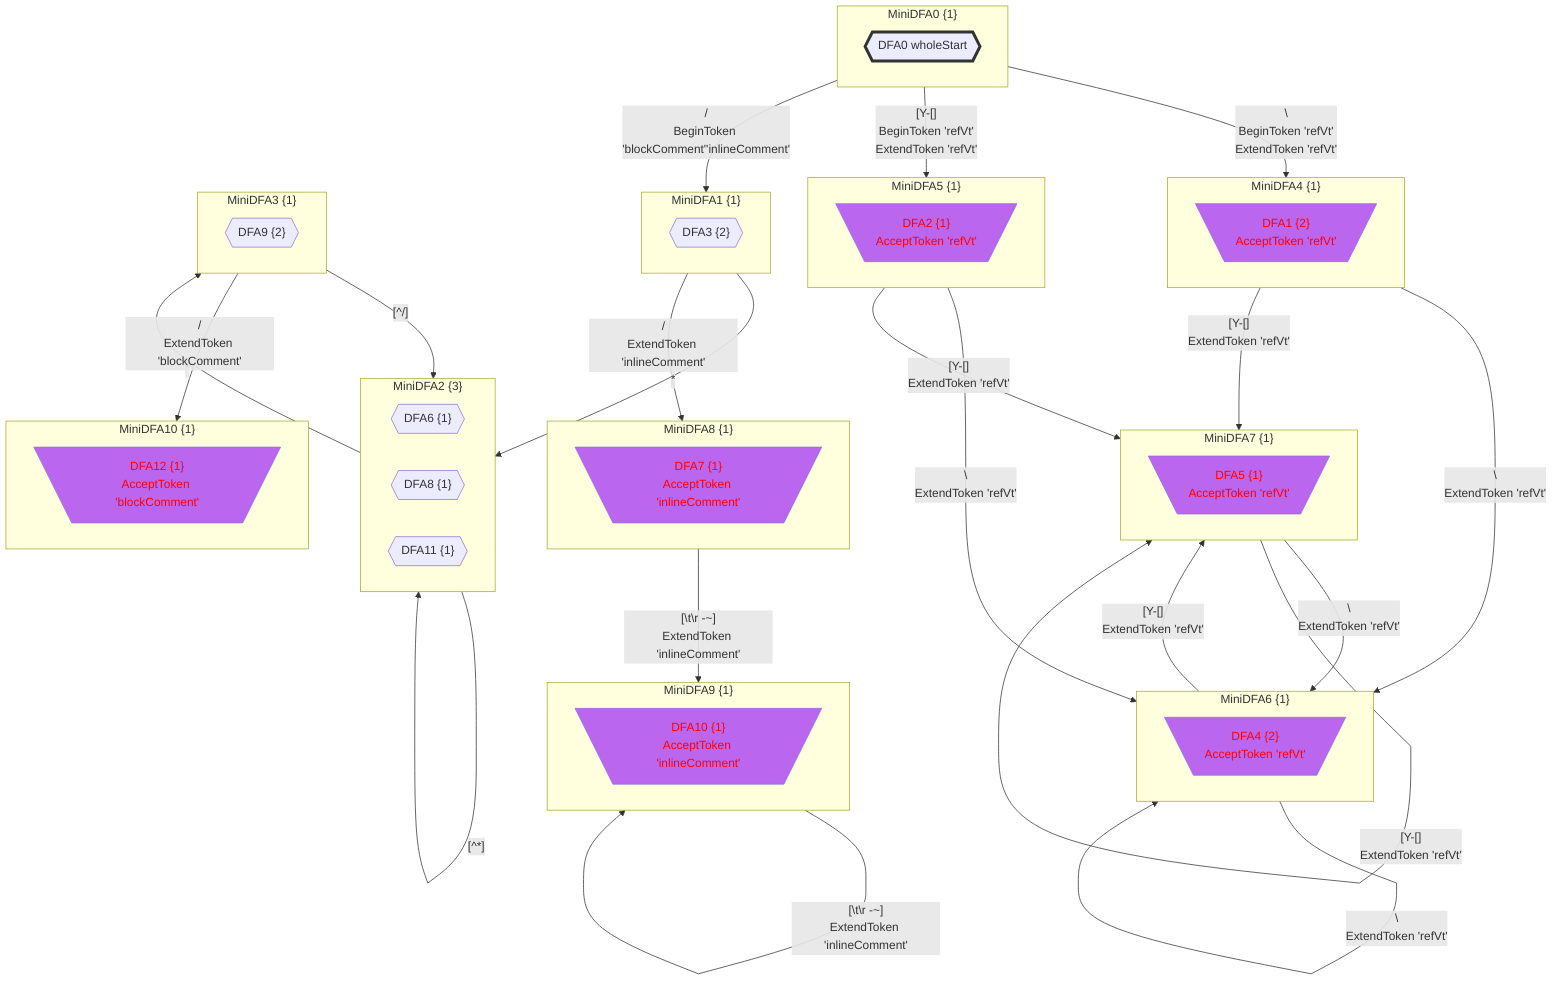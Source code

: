 flowchart
classDef c0001 color:#FF0000;
classDef c0010 stroke-dasharray: 10 10;
classDef c0011 stroke-dasharray: 10 10,color:#FF0000;
classDef c0100 fill:#BB66EE;
classDef c0101 fill:#BB66EE,color:#FF0000;
classDef c0110 fill:#BB66EE,stroke-dasharray: 10 10;
classDef c0111 fill:#BB66EE,stroke-dasharray: 10 10,color:#FF0000;
classDef c1000 stroke:#333,stroke-width:4px;
classDef c1001 stroke:#333,stroke-width:4px,color:#FF0000;
classDef c1010 stroke:#333,stroke-width:4px,stroke-dasharray: 10 10;
classDef c1011 stroke:#333,stroke-width:4px,stroke-dasharray: 10 10,color:#FF0000;
classDef c1100 stroke:#333,stroke-width:4px,fill:#BB66EE;
classDef c1101 stroke:#333,stroke-width:4px,fill:#BB66EE,color:#FF0000;
classDef c1110 stroke:#333,stroke-width:4px,fill:#BB66EE,stroke-dasharray: 10 10;
classDef c1111 stroke:#333,stroke-width:4px,fill:#BB66EE,stroke-dasharray: 10 10,color:#FF0000;
subgraph MiniDFA0_-1043797824["MiniDFA0 {1}"]
DFA0_909752378_0{{"DFA0 wholeStart"}}
class DFA0_909752378_0 c1000;
end
class MiniDFA0_-1043797824 c1000;
subgraph MiniDFA4_600623006["MiniDFA4 {1}"]
DFA1_1558677976_1[\"DFA1 {2}
AcceptToken 'refVt'"/]
class DFA1_1558677976_1 c0101;
end
class MiniDFA4_600623006 c0101;
subgraph MiniDFA5_41406967["MiniDFA5 {1}"]
DFA2_-1584841839_2[\"DFA2 {1}
AcceptToken 'refVt'"/]
class DFA2_-1584841839_2 c0101;
end
class MiniDFA5_41406967 c0101;
subgraph MiniDFA1_370994852["MiniDFA1 {1}"]
DFA3_-8839222_3{{"DFA3 {2}"}}
end
subgraph MiniDFA6_-282460137["MiniDFA6 {1}"]
DFA4_2050087193_4[\"DFA4 {2}
AcceptToken 'refVt'"/]
class DFA4_2050087193_4 c0101;
end
class MiniDFA6_-282460137 c0101;
subgraph MiniDFA7_-1341645009["MiniDFA7 {1}"]
DFA5_-204658626_5[\"DFA5 {1}
AcceptToken 'refVt'"/]
class DFA5_-204658626_5 c0101;
end
class MiniDFA7_-1341645009 c0101;
subgraph MiniDFA2_-1216891790["MiniDFA2 {3}"]
DFA6_-908896648_6{{"DFA6 {1}"}}
DFA8_660092950_7{{"DFA8 {1}"}}
DFA11_1311422151_8{{"DFA11 {1}"}}
end
subgraph MiniDFA8_-1728827867["MiniDFA8 {1}"]
DFA7_10311414_9[\"DFA7 {1}
AcceptToken 'inlineComment'"/]
class DFA7_10311414_9 c0101;
end
class MiniDFA8_-1728827867 c0101;
subgraph MiniDFA3_871430878["MiniDFA3 {1}"]
DFA9_1664463598_10{{"DFA9 {2}"}}
end
subgraph MiniDFA9_-1497456789["MiniDFA9 {1}"]
DFA10_-1613046517_11[\"DFA10 {1}
AcceptToken 'inlineComment'"/]
class DFA10_-1613046517_11 c0101;
end
class MiniDFA9_-1497456789 c0101;
subgraph MiniDFA10_-1722059764["MiniDFA10 {1}"]
DFA12_889295564_12[\"DFA12 {1}
AcceptToken 'blockComment'"/]
class DFA12_889295564_12 c0101;
end
class MiniDFA10_-1722059764 c0101;
MiniDFA0_-1043797824 -->|"#92;
BeginToken 'refVt'
ExtendToken 'refVt'"|MiniDFA4_600623006
MiniDFA0_-1043797824 -->|"[Y-[]
BeginToken 'refVt'
ExtendToken 'refVt'"|MiniDFA5_41406967
MiniDFA0_-1043797824 -->|"/
BeginToken 'blockComment''inlineComment'"|MiniDFA1_370994852
MiniDFA4_600623006 -->|"#92;
ExtendToken 'refVt'"|MiniDFA6_-282460137
MiniDFA4_600623006 -->|"[Y-[]
ExtendToken 'refVt'"|MiniDFA7_-1341645009
MiniDFA5_41406967 -->|"#92;
ExtendToken 'refVt'"|MiniDFA6_-282460137
MiniDFA5_41406967 -->|"[Y-[]
ExtendToken 'refVt'"|MiniDFA7_-1341645009
MiniDFA1_370994852 -->|"*"|MiniDFA2_-1216891790
MiniDFA1_370994852 -->|"/
ExtendToken 'inlineComment'"|MiniDFA8_-1728827867
MiniDFA6_-282460137 -->|"#92;
ExtendToken 'refVt'"|MiniDFA6_-282460137
MiniDFA6_-282460137 -->|"[Y-[]
ExtendToken 'refVt'"|MiniDFA7_-1341645009
MiniDFA7_-1341645009 -->|"#92;
ExtendToken 'refVt'"|MiniDFA6_-282460137
MiniDFA7_-1341645009 -->|"[Y-[]
ExtendToken 'refVt'"|MiniDFA7_-1341645009
MiniDFA2_-1216891790 -->|"[^*]"|MiniDFA2_-1216891790
MiniDFA2_-1216891790 -->|"*"|MiniDFA3_871430878
MiniDFA8_-1728827867 -->|"[#92;t#92;r#32;-~]
ExtendToken 'inlineComment'"|MiniDFA9_-1497456789
MiniDFA3_871430878 -->|"[^/]"|MiniDFA2_-1216891790
MiniDFA3_871430878 -->|"/
ExtendToken 'blockComment'"|MiniDFA10_-1722059764
MiniDFA9_-1497456789 -->|"[#92;t#92;r#32;-~]
ExtendToken 'inlineComment'"|MiniDFA9_-1497456789